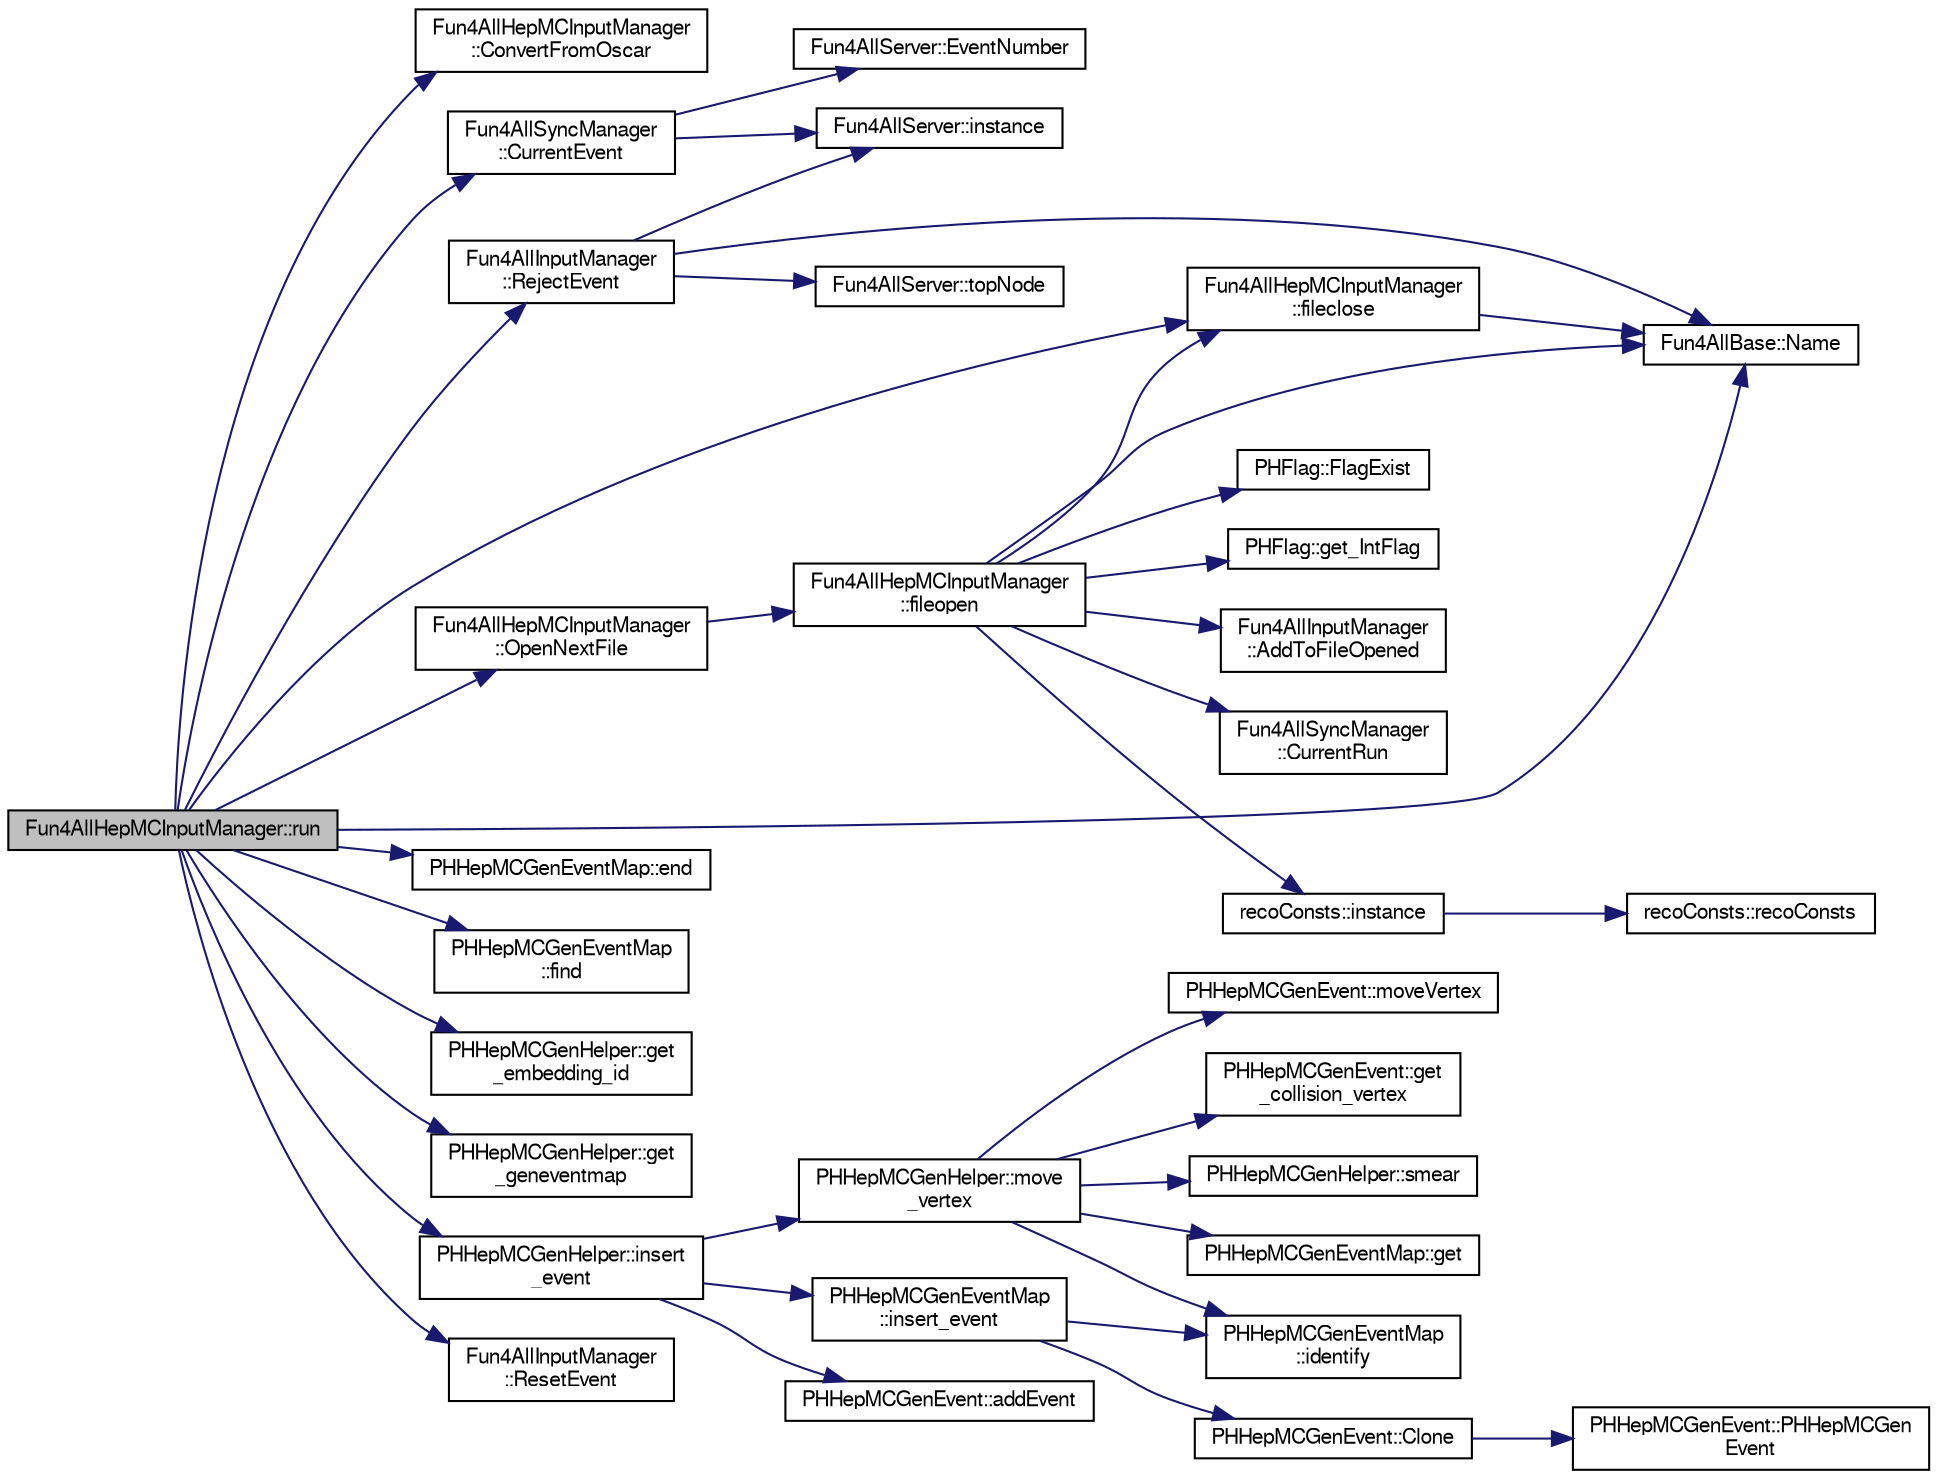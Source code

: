 digraph "Fun4AllHepMCInputManager::run"
{
  bgcolor="transparent";
  edge [fontname="FreeSans",fontsize="10",labelfontname="FreeSans",labelfontsize="10"];
  node [fontname="FreeSans",fontsize="10",shape=record];
  rankdir="LR";
  Node1 [label="Fun4AllHepMCInputManager::run",height=0.2,width=0.4,color="black", fillcolor="grey75", style="filled" fontcolor="black"];
  Node1 -> Node2 [color="midnightblue",fontsize="10",style="solid",fontname="FreeSans"];
  Node2 [label="Fun4AllHepMCInputManager\l::ConvertFromOscar",height=0.2,width=0.4,color="black",URL="$d6/d6f/classFun4AllHepMCInputManager.html#a9a50c062c06ffe7af73b6591993de7c4"];
  Node1 -> Node3 [color="midnightblue",fontsize="10",style="solid",fontname="FreeSans"];
  Node3 [label="Fun4AllSyncManager\l::CurrentEvent",height=0.2,width=0.4,color="black",URL="$dd/ded/classFun4AllSyncManager.html#a8b09000694a12e572075bc5f9824b13f"];
  Node3 -> Node4 [color="midnightblue",fontsize="10",style="solid",fontname="FreeSans"];
  Node4 [label="Fun4AllServer::instance",height=0.2,width=0.4,color="black",URL="$da/d29/classFun4AllServer.html#a3e55156f91b2c94bb6c4ef33ffce587a"];
  Node3 -> Node5 [color="midnightblue",fontsize="10",style="solid",fontname="FreeSans"];
  Node5 [label="Fun4AllServer::EventNumber",height=0.2,width=0.4,color="black",URL="$da/d29/classFun4AllServer.html#ac694f7821d6033f7734fa656ce7e38e0"];
  Node1 -> Node6 [color="midnightblue",fontsize="10",style="solid",fontname="FreeSans"];
  Node6 [label="PHHepMCGenEventMap::end",height=0.2,width=0.4,color="black",URL="$d5/d41/classPHHepMCGenEventMap.html#a208ae12476d3349858e3c56e6ee6fc26"];
  Node1 -> Node7 [color="midnightblue",fontsize="10",style="solid",fontname="FreeSans"];
  Node7 [label="Fun4AllHepMCInputManager\l::fileclose",height=0.2,width=0.4,color="black",URL="$d6/d6f/classFun4AllHepMCInputManager.html#a1bde483df8980d46f5927a109ace2635"];
  Node7 -> Node8 [color="midnightblue",fontsize="10",style="solid",fontname="FreeSans"];
  Node8 [label="Fun4AllBase::Name",height=0.2,width=0.4,color="black",URL="$d5/dec/classFun4AllBase.html#a41f9ac377743d046f590617fd6f4f0ed",tooltip="Returns the name of this module. "];
  Node1 -> Node9 [color="midnightblue",fontsize="10",style="solid",fontname="FreeSans"];
  Node9 [label="PHHepMCGenEventMap\l::find",height=0.2,width=0.4,color="black",URL="$d5/d41/classPHHepMCGenEventMap.html#a6516cdd118893cec93a4ede25fe73f79",tooltip="find "];
  Node1 -> Node10 [color="midnightblue",fontsize="10",style="solid",fontname="FreeSans"];
  Node10 [label="PHHepMCGenHelper::get\l_embedding_id",height=0.2,width=0.4,color="black",URL="$dd/d2a/classPHHepMCGenHelper.html#ac7cd24ce28d07d1fa3459688fc8c407b"];
  Node1 -> Node11 [color="midnightblue",fontsize="10",style="solid",fontname="FreeSans"];
  Node11 [label="PHHepMCGenHelper::get\l_geneventmap",height=0.2,width=0.4,color="black",URL="$dd/d2a/classPHHepMCGenHelper.html#a16425dd4d4a37fc3765ba93126230fe6"];
  Node1 -> Node12 [color="midnightblue",fontsize="10",style="solid",fontname="FreeSans"];
  Node12 [label="PHHepMCGenHelper::insert\l_event",height=0.2,width=0.4,color="black",URL="$dd/d2a/classPHHepMCGenHelper.html#ab0c755f6e53c0bf57ccd314a0017d227",tooltip="send HepMC::GenEvent to DST tree. This function takes ownership of evt "];
  Node12 -> Node13 [color="midnightblue",fontsize="10",style="solid",fontname="FreeSans"];
  Node13 [label="PHHepMCGenEventMap\l::insert_event",height=0.2,width=0.4,color="black",URL="$d5/d41/classPHHepMCGenEventMap.html#ace1292e973fe2429bee746acb6aaddb9",tooltip="insert a event with specific embedding ID "];
  Node13 -> Node14 [color="midnightblue",fontsize="10",style="solid",fontname="FreeSans"];
  Node14 [label="PHHepMCGenEventMap\l::identify",height=0.2,width=0.4,color="black",URL="$d5/d41/classPHHepMCGenEventMap.html#a9808332ce5629be39dc62c9c3d50a0e2"];
  Node13 -> Node15 [color="midnightblue",fontsize="10",style="solid",fontname="FreeSans"];
  Node15 [label="PHHepMCGenEvent::Clone",height=0.2,width=0.4,color="black",URL="$d7/d7b/classPHHepMCGenEvent.html#a16b40df377cd06bfc6dc779d25740107"];
  Node15 -> Node16 [color="midnightblue",fontsize="10",style="solid",fontname="FreeSans"];
  Node16 [label="PHHepMCGenEvent::PHHepMCGen\lEvent",height=0.2,width=0.4,color="black",URL="$d7/d7b/classPHHepMCGenEvent.html#a51bb6b2ee662beeefd54171ab480dccd"];
  Node12 -> Node17 [color="midnightblue",fontsize="10",style="solid",fontname="FreeSans"];
  Node17 [label="PHHepMCGenEvent::addEvent",height=0.2,width=0.4,color="black",URL="$d7/d7b/classPHHepMCGenEvent.html#a34a8f753178a4d74085b90e3a5264907",tooltip="host an HepMC event "];
  Node12 -> Node18 [color="midnightblue",fontsize="10",style="solid",fontname="FreeSans"];
  Node18 [label="PHHepMCGenHelper::move\l_vertex",height=0.2,width=0.4,color="black",URL="$dd/d2a/classPHHepMCGenHelper.html#af1c2525b75067fcdd4c28de6007c5963",tooltip="move vertex according to vertex settings "];
  Node18 -> Node19 [color="midnightblue",fontsize="10",style="solid",fontname="FreeSans"];
  Node19 [label="PHHepMCGenEventMap::get",height=0.2,width=0.4,color="black",URL="$d5/d41/classPHHepMCGenEventMap.html#aeee51cbc5dbbd18af41e66c03e955319",tooltip="fetch event "];
  Node18 -> Node14 [color="midnightblue",fontsize="10",style="solid",fontname="FreeSans"];
  Node18 -> Node20 [color="midnightblue",fontsize="10",style="solid",fontname="FreeSans"];
  Node20 [label="PHHepMCGenEvent::moveVertex",height=0.2,width=0.4,color="black",URL="$d7/d7b/classPHHepMCGenEvent.html#a4cd34cc37b99ec3a4a1301dfed8eab6c",tooltip="move the collision vertex position in the Hall coordinate system, use PHENIX units of cm..."];
  Node18 -> Node21 [color="midnightblue",fontsize="10",style="solid",fontname="FreeSans"];
  Node21 [label="PHHepMCGenEvent::get\l_collision_vertex",height=0.2,width=0.4,color="black",URL="$d7/d7b/classPHHepMCGenEvent.html#aeb1f4b1ca526d968a3b025a3063c61c4",tooltip="collision vertex position in the Hall coordinate system, use PHENIX units of cm, ns ..."];
  Node18 -> Node22 [color="midnightblue",fontsize="10",style="solid",fontname="FreeSans"];
  Node22 [label="PHHepMCGenHelper::smear",height=0.2,width=0.4,color="black",URL="$dd/d2a/classPHHepMCGenHelper.html#a030e43db2086d86155f32e8c6cf5958b"];
  Node1 -> Node8 [color="midnightblue",fontsize="10",style="solid",fontname="FreeSans"];
  Node1 -> Node23 [color="midnightblue",fontsize="10",style="solid",fontname="FreeSans"];
  Node23 [label="Fun4AllHepMCInputManager\l::OpenNextFile",height=0.2,width=0.4,color="black",URL="$d6/d6f/classFun4AllHepMCInputManager.html#a0eee823ea0302273e9e2d3459bcc3508"];
  Node23 -> Node24 [color="midnightblue",fontsize="10",style="solid",fontname="FreeSans"];
  Node24 [label="Fun4AllHepMCInputManager\l::fileopen",height=0.2,width=0.4,color="black",URL="$d6/d6f/classFun4AllHepMCInputManager.html#aaf891596a876957d656c23ea03b39f1a"];
  Node24 -> Node25 [color="midnightblue",fontsize="10",style="solid",fontname="FreeSans"];
  Node25 [label="Fun4AllInputManager\l::AddToFileOpened",height=0.2,width=0.4,color="black",URL="$d4/da9/classFun4AllInputManager.html#a98ac3fb04956625a423ef41a3909ba27"];
  Node24 -> Node26 [color="midnightblue",fontsize="10",style="solid",fontname="FreeSans"];
  Node26 [label="Fun4AllSyncManager\l::CurrentRun",height=0.2,width=0.4,color="black",URL="$dd/ded/classFun4AllSyncManager.html#accab39002c98d83f875d96631b5d78bb"];
  Node24 -> Node7 [color="midnightblue",fontsize="10",style="solid",fontname="FreeSans"];
  Node24 -> Node27 [color="midnightblue",fontsize="10",style="solid",fontname="FreeSans"];
  Node27 [label="PHFlag::FlagExist",height=0.2,width=0.4,color="black",URL="$d1/da8/classPHFlag.html#a4b73a422f0076568904d71f40e849da5"];
  Node24 -> Node28 [color="midnightblue",fontsize="10",style="solid",fontname="FreeSans"];
  Node28 [label="PHFlag::get_IntFlag",height=0.2,width=0.4,color="black",URL="$d1/da8/classPHFlag.html#a07899067141a5f12333cc37183caddc8"];
  Node24 -> Node29 [color="midnightblue",fontsize="10",style="solid",fontname="FreeSans"];
  Node29 [label="recoConsts::instance",height=0.2,width=0.4,color="black",URL="$d8/d14/classrecoConsts.html#ae69a5c29a7199ba16d0e537158618802"];
  Node29 -> Node30 [color="midnightblue",fontsize="10",style="solid",fontname="FreeSans"];
  Node30 [label="recoConsts::recoConsts",height=0.2,width=0.4,color="black",URL="$d8/d14/classrecoConsts.html#ae882d6adc62f783ec78114fe3dee3c24"];
  Node24 -> Node8 [color="midnightblue",fontsize="10",style="solid",fontname="FreeSans"];
  Node1 -> Node31 [color="midnightblue",fontsize="10",style="solid",fontname="FreeSans"];
  Node31 [label="Fun4AllInputManager\l::RejectEvent",height=0.2,width=0.4,color="black",URL="$d4/da9/classFun4AllInputManager.html#a08fc36a2da8759e20f8e035afe5ef6e5"];
  Node31 -> Node4 [color="midnightblue",fontsize="10",style="solid",fontname="FreeSans"];
  Node31 -> Node32 [color="midnightblue",fontsize="10",style="solid",fontname="FreeSans"];
  Node32 [label="Fun4AllServer::topNode",height=0.2,width=0.4,color="black",URL="$da/d29/classFun4AllServer.html#abcaf6825367e5db292ff795237bdcf62"];
  Node31 -> Node8 [color="midnightblue",fontsize="10",style="solid",fontname="FreeSans"];
  Node1 -> Node33 [color="midnightblue",fontsize="10",style="solid",fontname="FreeSans"];
  Node33 [label="Fun4AllInputManager\l::ResetEvent",height=0.2,width=0.4,color="black",URL="$d4/da9/classFun4AllInputManager.html#a01c946e063c464f497e7befbbe757f71"];
}
